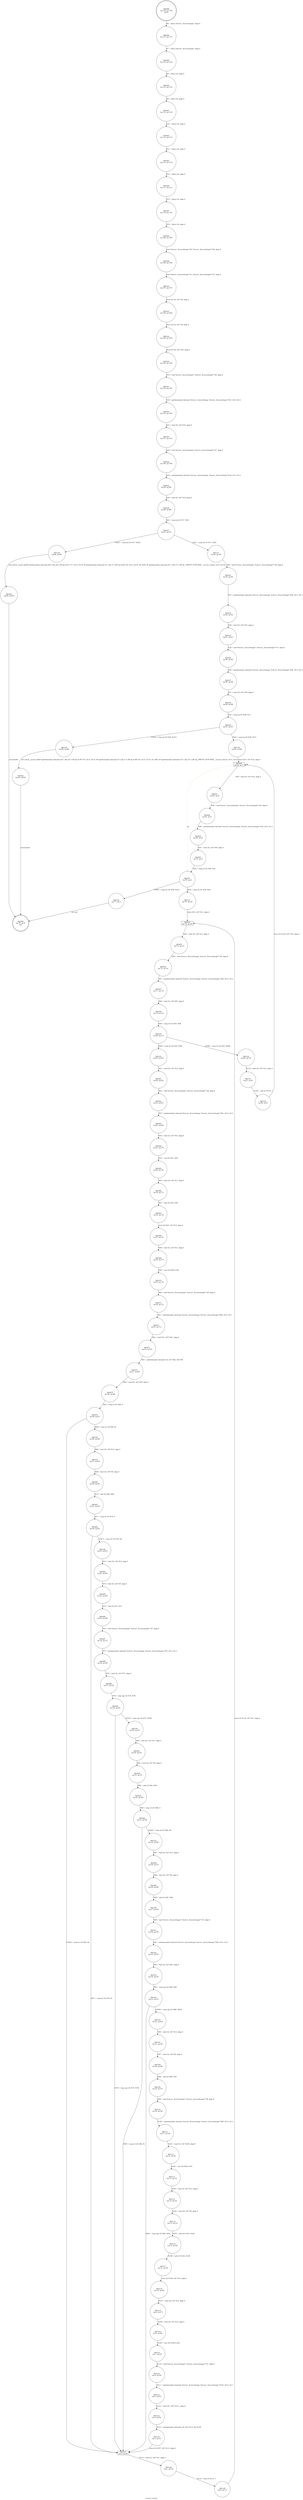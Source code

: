 digraph xcursor_stencil {
label="xcursor_stencil"
82995 [label="N82995\n(rp:76, ep:0)\nexit", shape="doublecircle"]
82996 [label="N82996\n(rp:118, ep:118)\nentry", shape="doublecircle"]
82996 -> 82998 [label="%6 = alloca %struct._XcursorImage*, align 8"]
82998 [label="N82998\n(rp:117, ep:117)", shape="circle"]
82998 -> 82999 [label="%7 = alloca %struct._XcursorImage*, align 8"]
82999 [label="N82999\n(rp:116, ep:116)", shape="circle"]
82999 -> 83000 [label="%8 = alloca i32, align 4"]
83000 [label="N83000\n(rp:115, ep:115)", shape="circle"]
83000 -> 83001 [label="%9 = alloca i32, align 4"]
83001 [label="N83001\n(rp:114, ep:114)", shape="circle"]
83001 -> 83002 [label="%10 = alloca i32, align 4"]
83002 [label="N83002\n(rp:113, ep:113)", shape="circle"]
83002 -> 83003 [label="%11 = alloca i32, align 4"]
83003 [label="N83003\n(rp:112, ep:112)", shape="circle"]
83003 -> 83004 [label="%12 = alloca i32, align 4"]
83004 [label="N83004\n(rp:111, ep:111)", shape="circle"]
83004 -> 83005 [label="%13 = alloca i32, align 4"]
83005 [label="N83005\n(rp:110, ep:110)", shape="circle"]
83005 -> 83006 [label="%14 = alloca i32, align 4"]
83006 [label="N83006\n(rp:109, ep:109)", shape="circle"]
83006 -> 83008 [label="store %struct._XcursorImage* %0, %struct._XcursorImage** %6, align 8"]
83008 [label="N83008\n(rp:108, ep:108)", shape="circle"]
83008 -> 83010 [label="store %struct._XcursorImage* %1, %struct._XcursorImage** %7, align 8"]
83010 [label="N83010\n(rp:107, ep:107)", shape="circle"]
83010 -> 83012 [label="store i32 %2, i32* %8, align 4"]
83012 [label="N83012\n(rp:106, ep:106)", shape="circle"]
83012 -> 83014 [label="store i32 %3, i32* %9, align 4"]
83014 [label="N83014\n(rp:105, ep:105)", shape="circle"]
83014 -> 83020 [label="store i32 %4, i32* %10, align 4"]
83020 [label="N83020\n(rp:104, ep:104)", shape="circle"]
83020 -> 83021 [label="%15 = load %struct._XcursorImage*, %struct._XcursorImage** %6, align 8"]
83021 [label="N83021\n(rp:103, ep:103)", shape="circle"]
83021 -> 83022 [label="%16 = getelementptr inbounds %struct._XcursorImage, %struct._XcursorImage* %15, i32 0, i32 2"]
83022 [label="N83022\n(rp:102, ep:102)", shape="circle"]
83022 -> 83023 [label="%17 = load i32, i32* %16, align 8"]
83023 [label="N83023\n(rp:101, ep:101)", shape="circle"]
83023 -> 83024 [label="%18 = load %struct._XcursorImage*, %struct._XcursorImage** %7, align 8"]
83024 [label="N83024\n(rp:100, ep:100)", shape="circle"]
83024 -> 83025 [label="%19 = getelementptr inbounds %struct._XcursorImage, %struct._XcursorImage* %18, i32 0, i32 2"]
83025 [label="N83025\n(rp:99, ep:99)", shape="circle"]
83025 -> 83026 [label="%20 = load i32, i32* %19, align 8"]
83026 [label="N83026\n(rp:98, ep:98)", shape="circle"]
83026 -> 83027 [label="%21 = icmp eq i32 %17, %20"]
83027 [label="N83027\n(rp:97, ep:97)", shape="circle"]
83027 -> 83137 [label="[%21 = icmp eq i32 %17, %20]"]
83027 -> 83138 [label="[!(%21 = icmp eq i32 %17, %20)]"]
83030 [label="N83030\n(rp:95, ep:95)", shape="circle"]
83030 -> 82995 [label="unreachable"]
83033 [label="N83033\n(rp:93, ep:93)", shape="circle"]
83033 -> 83034 [label="%27 = getelementptr inbounds %struct._XcursorImage, %struct._XcursorImage* %26, i32 0, i32 3"]
83034 [label="N83034\n(rp:92, ep:92)", shape="circle"]
83034 -> 83035 [label="%28 = load i32, i32* %27, align 4"]
83035 [label="N83035\n(rp:91, ep:91)", shape="circle"]
83035 -> 83036 [label="%29 = load %struct._XcursorImage*, %struct._XcursorImage** %7, align 8"]
83036 [label="N83036\n(rp:90, ep:90)", shape="circle"]
83036 -> 83037 [label="%30 = getelementptr inbounds %struct._XcursorImage, %struct._XcursorImage* %29, i32 0, i32 3"]
83037 [label="N83037\n(rp:89, ep:89)", shape="circle"]
83037 -> 83038 [label="%31 = load i32, i32* %30, align 4"]
83038 [label="N83038\n(rp:88, ep:88)", shape="circle"]
83038 -> 83039 [label="%32 = icmp eq i32 %28, %31"]
83039 [label="N83039\n(rp:87, ep:87)", shape="circle"]
83039 -> 83139 [label="[%32 = icmp eq i32 %28, %31]"]
83039 -> 83140 [label="[!(%32 = icmp eq i32 %28, %31)]"]
83042 [label="N83042\n(rp:85, ep:85)", shape="circle"]
83042 -> 82995 [label="unreachable"]
83046 [label="N83046\n(rp:83, ep:7)", shape="box"]
83046 -> 83047 [label="%38 = load i32, i32* %12, align 4"]
83046 -> 83046 [label="@", style="dashed", color="orange"]
83046 -> 83051 [label="@", style="dashed", color="orange"]
83047 [label="N83047\n(rp:82, ep:6)", shape="circle"]
83047 -> 83048 [label="%39 = load %struct._XcursorImage*, %struct._XcursorImage** %6, align 8"]
83048 [label="N83048\n(rp:81, ep:5)", shape="circle"]
83048 -> 83049 [label="%40 = getelementptr inbounds %struct._XcursorImage, %struct._XcursorImage* %39, i32 0, i32 3"]
83049 [label="N83049\n(rp:80, ep:4)", shape="circle"]
83049 -> 83050 [label="%41 = load i32, i32* %40, align 4"]
83050 [label="N83050\n(rp:79, ep:3)", shape="circle"]
83050 -> 83051 [label="%42 = icmp slt i32 %38, %41"]
83051 [label="N83051\n(rp:78, ep:2)", shape="circle"]
83051 -> 83141 [label="[%42 = icmp slt i32 %38, %41]"]
83051 -> 83142 [label="[!(%42 = icmp slt i32 %38, %41)]"]
83054 [label="N83054\n(rp:74, ep:16)", shape="box"]
83054 -> 83055 [label="%45 = load i32, i32* %11, align 4"]
83055 [label="N83055\n(rp:73, ep:15)", shape="circle"]
83055 -> 83056 [label="%46 = load %struct._XcursorImage*, %struct._XcursorImage** %6, align 8"]
83056 [label="N83056\n(rp:72, ep:14)", shape="circle"]
83056 -> 83057 [label="%47 = getelementptr inbounds %struct._XcursorImage, %struct._XcursorImage* %46, i32 0, i32 2"]
83057 [label="N83057\n(rp:71, ep:13)", shape="circle"]
83057 -> 83058 [label="%48 = load i32, i32* %47, align 8"]
83058 [label="N83058\n(rp:70, ep:12)", shape="circle"]
83058 -> 83059 [label="%49 = icmp slt i32 %45, %48"]
83059 [label="N83059\n(rp:69, ep:11)", shape="circle"]
83059 -> 83143 [label="[%49 = icmp slt i32 %45, %48]"]
83059 -> 83144 [label="[!(%49 = icmp slt i32 %45, %48)]"]
83061 [label="N83061\n(rp:64, ep:82)", shape="circle"]
83061 -> 83062 [label="%52 = load %struct._XcursorImage*, %struct._XcursorImage** %6, align 8"]
83062 [label="N83062\n(rp:63, ep:81)", shape="circle"]
83062 -> 83063 [label="%53 = getelementptr inbounds %struct._XcursorImage, %struct._XcursorImage* %52, i32 0, i32 2"]
83063 [label="N83063\n(rp:62, ep:80)", shape="circle"]
83063 -> 83064 [label="%54 = load i32, i32* %53, align 8"]
83064 [label="N83064\n(rp:61, ep:79)", shape="circle"]
83064 -> 83065 [label="%55 = mul i32 %51, %54"]
83065 [label="N83065\n(rp:60, ep:78)", shape="circle"]
83065 -> 83066 [label="%56 = load i32, i32* %11, align 4"]
83066 [label="N83066\n(rp:59, ep:77)", shape="circle"]
83066 -> 83067 [label="%57 = add i32 %55, %56"]
83067 [label="N83067\n(rp:58, ep:76)", shape="circle"]
83067 -> 83068 [label="store i32 %57, i32* %13, align 4"]
83068 [label="N83068\n(rp:57, ep:75)", shape="circle"]
83068 -> 83069 [label="%58 = load i32, i32* %13, align 4"]
83069 [label="N83069\n(rp:56, ep:74)", shape="circle"]
83069 -> 83070 [label="%59 = sext i32 %58 to i64"]
83070 [label="N83070\n(rp:55, ep:73)", shape="circle"]
83070 -> 83071 [label="%60 = load %struct._XcursorImage*, %struct._XcursorImage** %6, align 8"]
83071 [label="N83071\n(rp:54, ep:72)", shape="circle"]
83071 -> 83072 [label="%61 = getelementptr inbounds %struct._XcursorImage, %struct._XcursorImage* %60, i32 0, i32 7"]
83072 [label="N83072\n(rp:53, ep:71)", shape="circle"]
83072 -> 83073 [label="%62 = load i32*, i32** %61, align 8"]
83073 [label="N83073\n(rp:52, ep:70)", shape="circle"]
83073 -> 83074 [label="%63 = getelementptr inbounds i32, i32* %62, i64 %59"]
83074 [label="N83074\n(rp:51, ep:69)", shape="circle"]
83074 -> 83075 [label="%64 = load i32, i32* %63, align 4"]
83075 [label="N83075\n(rp:50, ep:68)", shape="circle"]
83075 -> 83076 [label="%65 = icmp ne i32 %64, 0"]
83076 [label="N83076\n(rp:49, ep:67)", shape="circle"]
83076 -> 83145 [label="[%65 = icmp ne i32 %64, 0]"]
83076 -> 83127 [label="[!(%65 = icmp ne i32 %64, 0)]"]
83079 [label="N83079\n(rp:47, ep:65)", shape="circle"]
83079 -> 83080 [label="%69 = load i32, i32* %9, align 4"]
83080 [label="N83080\n(rp:46, ep:64)", shape="circle"]
83080 -> 83081 [label="%70 = add i32 %68, %69"]
83081 [label="N83081\n(rp:45, ep:63)", shape="circle"]
83081 -> 83082 [label="%71 = icmp slt i32 %70, 0"]
83082 [label="N83082\n(rp:44, ep:62)", shape="circle"]
83082 -> 83148 [label="[!(%71 = icmp slt i32 %70, 0)]"]
83082 -> 83127 [label="[%71 = icmp slt i32 %70, 0]"]
83084 [label="N83084\n(rp:42, ep:60)", shape="circle"]
83084 -> 83085 [label="%74 = load i32, i32* %9, align 4"]
83085 [label="N83085\n(rp:41, ep:59)", shape="circle"]
83085 -> 83086 [label="%75 = add i32 %73, %74"]
83086 [label="N83086\n(rp:40, ep:58)", shape="circle"]
83086 -> 83087 [label="%76 = load %struct._XcursorImage*, %struct._XcursorImage** %7, align 8"]
83087 [label="N83087\n(rp:39, ep:57)", shape="circle"]
83087 -> 83088 [label="%77 = getelementptr inbounds %struct._XcursorImage, %struct._XcursorImage* %76, i32 0, i32 3"]
83088 [label="N83088\n(rp:38, ep:56)", shape="circle"]
83088 -> 83089 [label="%78 = load i32, i32* %77, align 4"]
83089 [label="N83089\n(rp:37, ep:55)", shape="circle"]
83089 -> 83090 [label="%79 = icmp sge i32 %75, %78"]
83090 [label="N83090\n(rp:36, ep:54)", shape="circle"]
83090 -> 83150 [label="[!(%79 = icmp sge i32 %75, %78)]"]
83090 -> 83127 [label="[%79 = icmp sge i32 %75, %78]"]
83093 [label="N83093\n(rp:34, ep:52)", shape="circle"]
83093 -> 83094 [label="%83 = load i32, i32* %8, align 4"]
83094 [label="N83094\n(rp:33, ep:51)", shape="circle"]
83094 -> 83095 [label="%84 = add i32 %82, %83"]
83095 [label="N83095\n(rp:32, ep:50)", shape="circle"]
83095 -> 83096 [label="%85 = icmp slt i32 %84, 0"]
83096 [label="N83096\n(rp:31, ep:49)", shape="circle"]
83096 -> 83152 [label="[!(%85 = icmp slt i32 %84, 0)]"]
83096 -> 83127 [label="[%85 = icmp slt i32 %84, 0]"]
83098 [label="N83098\n(rp:29, ep:47)", shape="circle"]
83098 -> 83099 [label="%88 = load i32, i32* %8, align 4"]
83099 [label="N83099\n(rp:28, ep:46)", shape="circle"]
83099 -> 83100 [label="%89 = add i32 %87, %88"]
83100 [label="N83100\n(rp:27, ep:45)", shape="circle"]
83100 -> 83101 [label="%90 = load %struct._XcursorImage*, %struct._XcursorImage** %7, align 8"]
83101 [label="N83101\n(rp:26, ep:44)", shape="circle"]
83101 -> 83102 [label="%91 = getelementptr inbounds %struct._XcursorImage, %struct._XcursorImage* %90, i32 0, i32 2"]
83102 [label="N83102\n(rp:25, ep:43)", shape="circle"]
83102 -> 83103 [label="%92 = load i32, i32* %91, align 8"]
83103 [label="N83103\n(rp:24, ep:42)", shape="circle"]
83103 -> 83104 [label="%93 = icmp sge i32 %89, %92"]
83104 [label="N83104\n(rp:23, ep:41)", shape="circle"]
83104 -> 83154 [label="[!(%93 = icmp sge i32 %89, %92)]"]
83104 -> 83127 [label="[%93 = icmp sge i32 %89, %92]"]
83107 [label="N83107\n(rp:21, ep:39)", shape="circle"]
83107 -> 83108 [label="%97 = load i32, i32* %9, align 4"]
83108 [label="N83108\n(rp:20, ep:38)", shape="circle"]
83108 -> 83109 [label="%98 = add i32 %96, %97"]
83109 [label="N83109\n(rp:19, ep:37)", shape="circle"]
83109 -> 83110 [label="%99 = load %struct._XcursorImage*, %struct._XcursorImage** %6, align 8"]
83110 [label="N83110\n(rp:18, ep:36)", shape="circle"]
83110 -> 83111 [label="%100 = getelementptr inbounds %struct._XcursorImage, %struct._XcursorImage* %99, i32 0, i32 2"]
83111 [label="N83111\n(rp:17, ep:35)", shape="circle"]
83111 -> 83112 [label="%101 = load i32, i32* %100, align 8"]
83112 [label="N83112\n(rp:16, ep:34)", shape="circle"]
83112 -> 83113 [label="%102 = mul i32 %98, %101"]
83113 [label="N83113\n(rp:15, ep:33)", shape="circle"]
83113 -> 83114 [label="%103 = load i32, i32* %11, align 4"]
83114 [label="N83114\n(rp:14, ep:32)", shape="circle"]
83114 -> 83115 [label="%104 = load i32, i32* %8, align 4"]
83115 [label="N83115\n(rp:13, ep:31)", shape="circle"]
83115 -> 83116 [label="%105 = add i32 %103, %104"]
83116 [label="N83116\n(rp:12, ep:30)", shape="circle"]
83116 -> 83117 [label="%106 = add i32 %102, %105"]
83117 [label="N83117\n(rp:11, ep:29)", shape="circle"]
83117 -> 83118 [label="store i32 %106, i32* %14, align 4"]
83118 [label="N83118\n(rp:10, ep:28)", shape="circle"]
83118 -> 83119 [label="%107 = load i32, i32* %10, align 4"]
83119 [label="N83119\n(rp:9, ep:27)", shape="circle"]
83119 -> 83120 [label="%108 = load i32, i32* %14, align 4"]
83120 [label="N83120\n(rp:8, ep:26)", shape="circle"]
83120 -> 83121 [label="%109 = sext i32 %108 to i64"]
83121 [label="N83121\n(rp:7, ep:25)", shape="circle"]
83121 -> 83122 [label="%110 = load %struct._XcursorImage*, %struct._XcursorImage** %7, align 8"]
83122 [label="N83122\n(rp:6, ep:24)", shape="circle"]
83122 -> 83123 [label="%111 = getelementptr inbounds %struct._XcursorImage, %struct._XcursorImage* %110, i32 0, i32 7"]
83123 [label="N83123\n(rp:5, ep:23)", shape="circle"]
83123 -> 83124 [label="%112 = load i32*, i32** %111, align 8"]
83124 [label="N83124\n(rp:4, ep:22)", shape="circle"]
83124 -> 83125 [label="%113 = getelementptr inbounds i32, i32* %112, i64 %109"]
83125 [label="N83125\n(rp:3, ep:21)", shape="circle"]
83125 -> 83127 [label="store i32 %107, i32* %113, align 4"]
83127 [label="N83127\n(rp:2, ep:20)", shape="box"]
83127 -> 83128 [label="%115 = load i32, i32* %11, align 4"]
83128 [label="N83128\n(rp:1, ep:19)", shape="circle"]
83128 -> 83129 [label="%116 = add i32 %115, 1"]
83129 [label="N83129\n(rp:0, ep:17)", shape="circle"]
83129 -> 83054 [label="store i32 %116, i32* %11, align 4"]
83133 [label="N83133\n(rp:67, ep:9)", shape="circle"]
83133 -> 83134 [label="%120 = add i32 %119, 1"]
83134 [label="N83134\n(rp:66, ep:8)", shape="circle"]
83134 -> 83046 [label="store i32 %120, i32* %12, align 4"]
83137 [label="N83137\n(rp:94, ep:94)", shape="circle"]
83137 -> 83033 [label="%26 = load %struct._XcursorImage*, %struct._XcursorImage** %6, align 8"]
83138 [label="N83138\n(rp:96, ep:96)", shape="circle"]
83138 -> 83030 [label="call void @__assert_fail(i8* getelementptr inbounds ([25 x i8], [25 x i8]* @.str.67.717, i32 0, i32 0), i8* getelementptr inbounds ([7 x i8], [7 x i8]* @.str.68.718, i32 0, i32 0), i32 3382, i8* getelementptr inbounds ([71 x i8], [71 x i8]* @__PRETTY_FUNCTION__.xcursor_stencil, i32 0, i32 0))"]
83139 [label="N83139\n(rp:84, ep:84)", shape="circle"]
83139 -> 83046 [label="store i32 0, i32* %12, align 4"]
83140 [label="N83140\n(rp:86, ep:86)", shape="circle"]
83140 -> 83042 [label="call void @__assert_fail(i8* getelementptr inbounds ([27 x i8], [27 x i8]* @.str.69.719, i32 0, i32 0), i8* getelementptr inbounds ([7 x i8], [7 x i8]* @.str.68.718, i32 0, i32 0), i32 3383, i8* getelementptr inbounds ([71 x i8], [71 x i8]* @__PRETTY_FUNCTION__.xcursor_stencil, i32 0, i32 0))"]
83141 [label="N83141\n(rp:75, ep:18)", shape="circle"]
83141 -> 83054 [label="store i32 0, i32* %11, align 4"]
83142 [label="N83142\n(rp:77, ep:1)", shape="circle"]
83142 -> 82995 [label="ret void"]
83143 [label="N83143\n(rp:65, ep:83)", shape="circle"]
83143 -> 83061 [label="%51 = load i32, i32* %12, align 4"]
83144 [label="N83144\n(rp:68, ep:10)", shape="circle"]
83144 -> 83133 [label="%119 = load i32, i32* %12, align 4"]
83145 [label="N83145\n(rp:48, ep:66)", shape="circle"]
83145 -> 83079 [label="%68 = load i32, i32* %12, align 4"]
83148 [label="N83148\n(rp:43, ep:61)", shape="circle"]
83148 -> 83084 [label="%73 = load i32, i32* %12, align 4"]
83150 [label="N83150\n(rp:35, ep:53)", shape="circle"]
83150 -> 83093 [label="%82 = load i32, i32* %11, align 4"]
83152 [label="N83152\n(rp:30, ep:48)", shape="circle"]
83152 -> 83098 [label="%87 = load i32, i32* %11, align 4"]
83154 [label="N83154\n(rp:22, ep:40)", shape="circle"]
83154 -> 83107 [label="%96 = load i32, i32* %12, align 4"]
}
